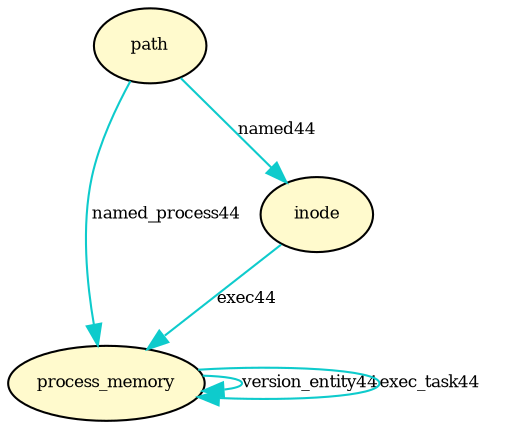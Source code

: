 digraph RGL__DirectedAdjacencyGraph {path[fontsize = 8,label = "path",shape = ellipse, fillcolor="#fffacd", style = filled]

process_memory[fontsize = 8,label = "process_memory",shape = ellipse, fillcolor="#fffacd", style = filled]

path -> process_memory[fontsize = 8,label = "named_process44", color="#0ecbcc"]

inode[fontsize = 8,label = "inode",shape = ellipse, fillcolor="#fffacd", style = filled]

path -> inode[fontsize = 8,label = "named44", color="#0ecbcc"]

process_memory -> process_memory[fontsize = 8,label = "version_entity44", color="#0ecbcc"]

process_memory -> process_memory[fontsize = 8,label = "exec_task44", color="#0ecbcc"]

inode -> process_memory[fontsize = 8,label = "exec44", color="#0ecbcc"]

}